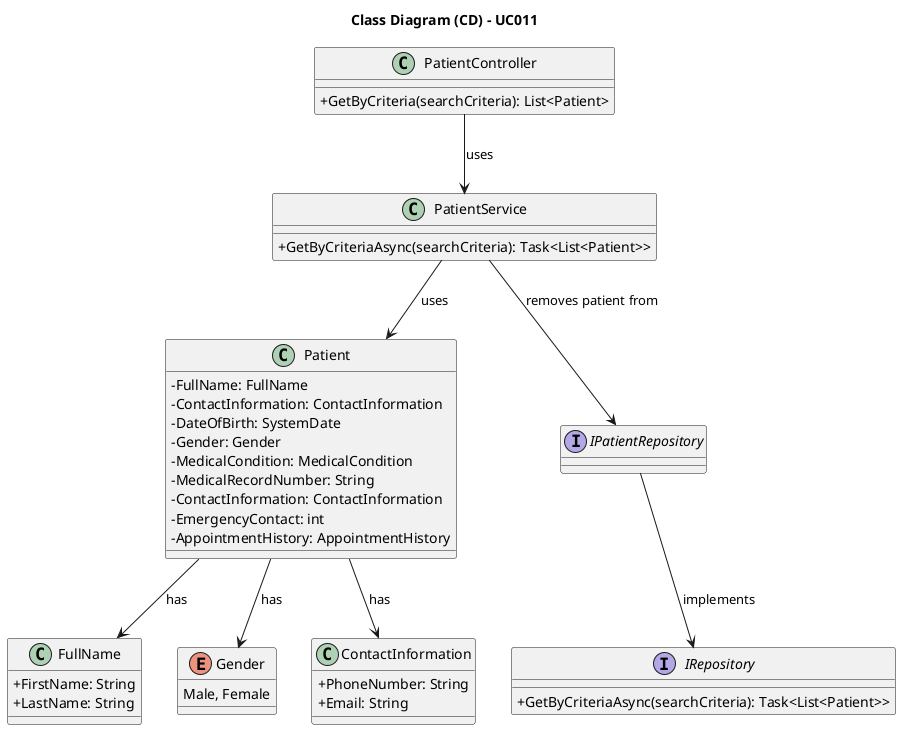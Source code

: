 @startuml
skinparam packageStyle rectangle
skinparam shadowing false

skinparam classAttributeIconSize 0

title Class Diagram (CD) - UC011

class PatientController {
  + GetByCriteria(searchCriteria): List<Patient>
}


class PatientService {
  + GetByCriteriaAsync(searchCriteria): Task<List<Patient>>
}

class Patient {
  - FullName: FullName
  - ContactInformation: ContactInformation
  - DateOfBirth: SystemDate
  - Gender: Gender
  - MedicalCondition: MedicalCondition
  - MedicalRecordNumber: String
  - ContactInformation: ContactInformation
  - EmergencyContact: int
  - AppointmentHistory: AppointmentHistory
    'TODO: Review AppointmentHistory type and Medical Conditions
}

class FullName{
    + FirstName: String
    + LastName: String
}

enum Gender {
  Male, Female
}

class ContactInformation{
    + PhoneNumber: String
    + Email: String
}

interface IPatientRepository {
  
}

interface IRepository {
  + GetByCriteriaAsync(searchCriteria): Task<List<Patient>>
}


'class Database {
'  + save(Patient patient): void
'}

PatientService --> Patient : uses
PatientController --> PatientService : uses
PatientService --> IPatientRepository : removes patient from
IPatientRepository --> IRepository : implements
Patient --> ContactInformation : has
Patient --> FullName : has
Patient --> Gender : has
@enduml
